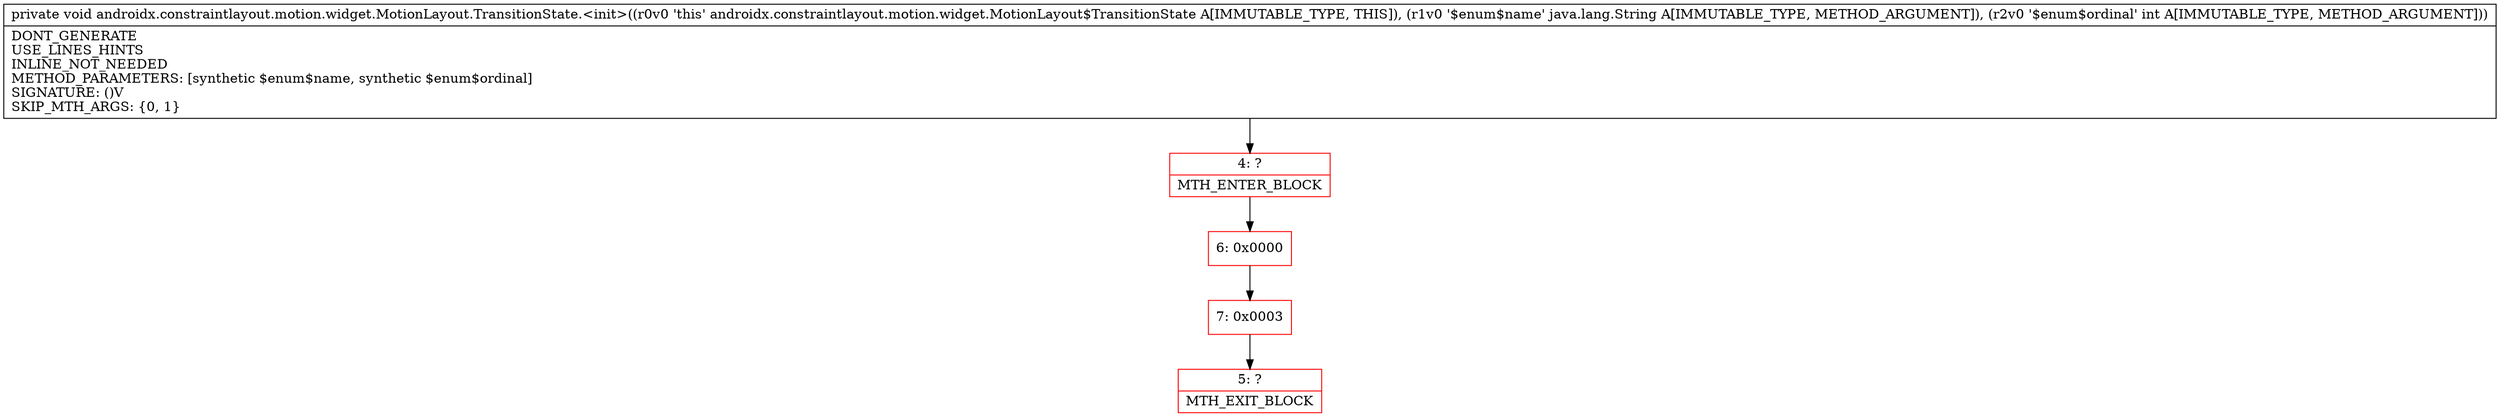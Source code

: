 digraph "CFG forandroidx.constraintlayout.motion.widget.MotionLayout.TransitionState.\<init\>(Ljava\/lang\/String;I)V" {
subgraph cluster_Region_500963528 {
label = "R(0)";
node [shape=record,color=blue];
}
Node_4 [shape=record,color=red,label="{4\:\ ?|MTH_ENTER_BLOCK\l}"];
Node_6 [shape=record,color=red,label="{6\:\ 0x0000}"];
Node_7 [shape=record,color=red,label="{7\:\ 0x0003}"];
Node_5 [shape=record,color=red,label="{5\:\ ?|MTH_EXIT_BLOCK\l}"];
MethodNode[shape=record,label="{private void androidx.constraintlayout.motion.widget.MotionLayout.TransitionState.\<init\>((r0v0 'this' androidx.constraintlayout.motion.widget.MotionLayout$TransitionState A[IMMUTABLE_TYPE, THIS]), (r1v0 '$enum$name' java.lang.String A[IMMUTABLE_TYPE, METHOD_ARGUMENT]), (r2v0 '$enum$ordinal' int A[IMMUTABLE_TYPE, METHOD_ARGUMENT]))  | DONT_GENERATE\lUSE_LINES_HINTS\lINLINE_NOT_NEEDED\lMETHOD_PARAMETERS: [synthetic $enum$name, synthetic $enum$ordinal]\lSIGNATURE: ()V\lSKIP_MTH_ARGS: \{0, 1\}\l}"];
MethodNode -> Node_4;Node_4 -> Node_6;
Node_6 -> Node_7;
Node_7 -> Node_5;
}


